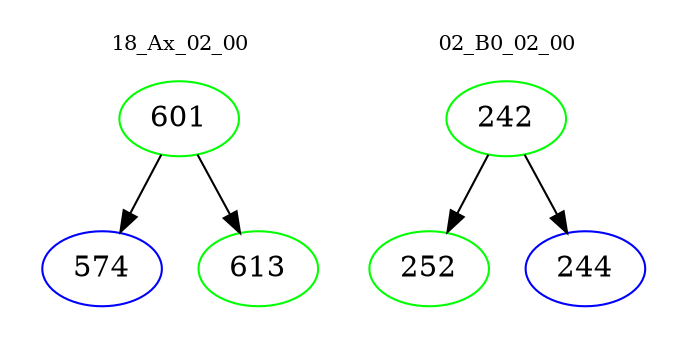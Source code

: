 digraph{
subgraph cluster_0 {
color = white
label = "18_Ax_02_00";
fontsize=10;
T0_601 [label="601", color="green"]
T0_601 -> T0_574 [color="black"]
T0_574 [label="574", color="blue"]
T0_601 -> T0_613 [color="black"]
T0_613 [label="613", color="green"]
}
subgraph cluster_1 {
color = white
label = "02_B0_02_00";
fontsize=10;
T1_242 [label="242", color="green"]
T1_242 -> T1_252 [color="black"]
T1_252 [label="252", color="green"]
T1_242 -> T1_244 [color="black"]
T1_244 [label="244", color="blue"]
}
}
